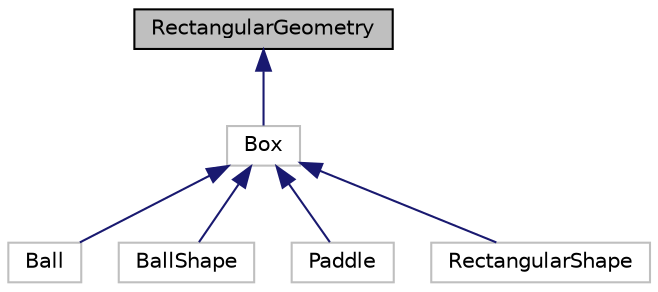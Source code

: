 digraph "RectangularGeometry"
{
 // LATEX_PDF_SIZE
  edge [fontname="Helvetica",fontsize="10",labelfontname="Helvetica",labelfontsize="10"];
  node [fontname="Helvetica",fontsize="10",shape=record];
  Node1 [label="RectangularGeometry",height=0.2,width=0.4,color="black", fillcolor="grey75", style="filled", fontcolor="black",tooltip=" "];
  Node1 -> Node2 [dir="back",color="midnightblue",fontsize="10",style="solid",fontname="Helvetica"];
  Node2 [label="Box",height=0.2,width=0.4,color="grey75", fillcolor="white", style="filled",URL="$class_box.html",tooltip=" "];
  Node2 -> Node3 [dir="back",color="midnightblue",fontsize="10",style="solid",fontname="Helvetica"];
  Node3 [label="Ball",height=0.2,width=0.4,color="grey75", fillcolor="white", style="filled",URL="$struct_ball.html",tooltip=" "];
  Node2 -> Node4 [dir="back",color="midnightblue",fontsize="10",style="solid",fontname="Helvetica"];
  Node4 [label="BallShape",height=0.2,width=0.4,color="grey75", fillcolor="white", style="filled",URL="$struct_ball_shape.html",tooltip=" "];
  Node2 -> Node5 [dir="back",color="midnightblue",fontsize="10",style="solid",fontname="Helvetica"];
  Node5 [label="Paddle",height=0.2,width=0.4,color="grey75", fillcolor="white", style="filled",URL="$struct_paddle.html",tooltip=" "];
  Node2 -> Node6 [dir="back",color="midnightblue",fontsize="10",style="solid",fontname="Helvetica"];
  Node6 [label="RectangularShape",height=0.2,width=0.4,color="grey75", fillcolor="white", style="filled",URL="$class_rectangular_shape.html",tooltip=" "];
}
